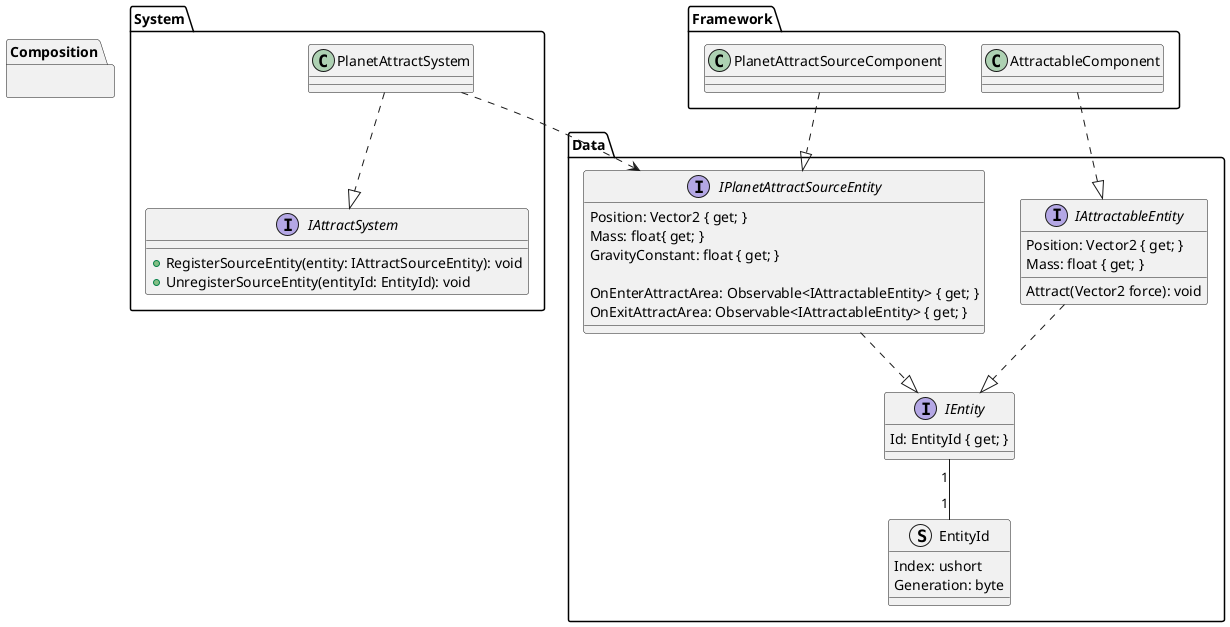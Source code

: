﻿@startuml

package Data {
struct EntityId {
Index: ushort
Generation: byte
}

interface IEntity {
Id: EntityId { get; }
}

interface IAttractableEntity {
Position: Vector2 { get; }
Mass: float { get; }
Attract(Vector2 force): void
}

interface IPlanetAttractSourceEntity {
Position: Vector2 { get; }
Mass: float{ get; }
GravityConstant: float { get; }

OnEnterAttractArea: Observable<IAttractableEntity> { get; }
OnExitAttractArea: Observable<IAttractableEntity> { get; }
}
}

package System {
interface IAttractSystem {
+ RegisterSourceEntity(entity: IAttractSourceEntity): void
+ UnregisterSourceEntity(entityId: EntityId): void
}
class PlanetAttractSystem {
}
}

package Framework {
class AttractableComponent {
}

class PlanetAttractSourceComponent {
}
}

package Composition {
}

Data.IEntity "1" -- "1" Data.EntityId
Data.IPlanetAttractSourceEntity ..|> Data.IEntity
Data.IAttractableEntity ..|> Data.IEntity

Framework.AttractableComponent ..|> Data.IAttractableEntity
Framework.PlanetAttractSourceComponent ..|> Data.IPlanetAttractSourceEntity

System.PlanetAttractSystem ..|> System.IAttractSystem 
System.PlanetAttractSystem ..> Data.IPlanetAttractSourceEntity

@enduml